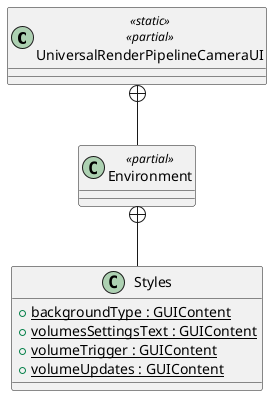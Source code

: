 @startuml
class UniversalRenderPipelineCameraUI <<static>> <<partial>> {
}
class Environment <<partial>> {
}
class Styles {
    + {static} backgroundType : GUIContent
    + {static} volumesSettingsText : GUIContent
    + {static} volumeTrigger : GUIContent
    + {static} volumeUpdates : GUIContent
}
UniversalRenderPipelineCameraUI +-- Environment
Environment +-- Styles
@enduml
